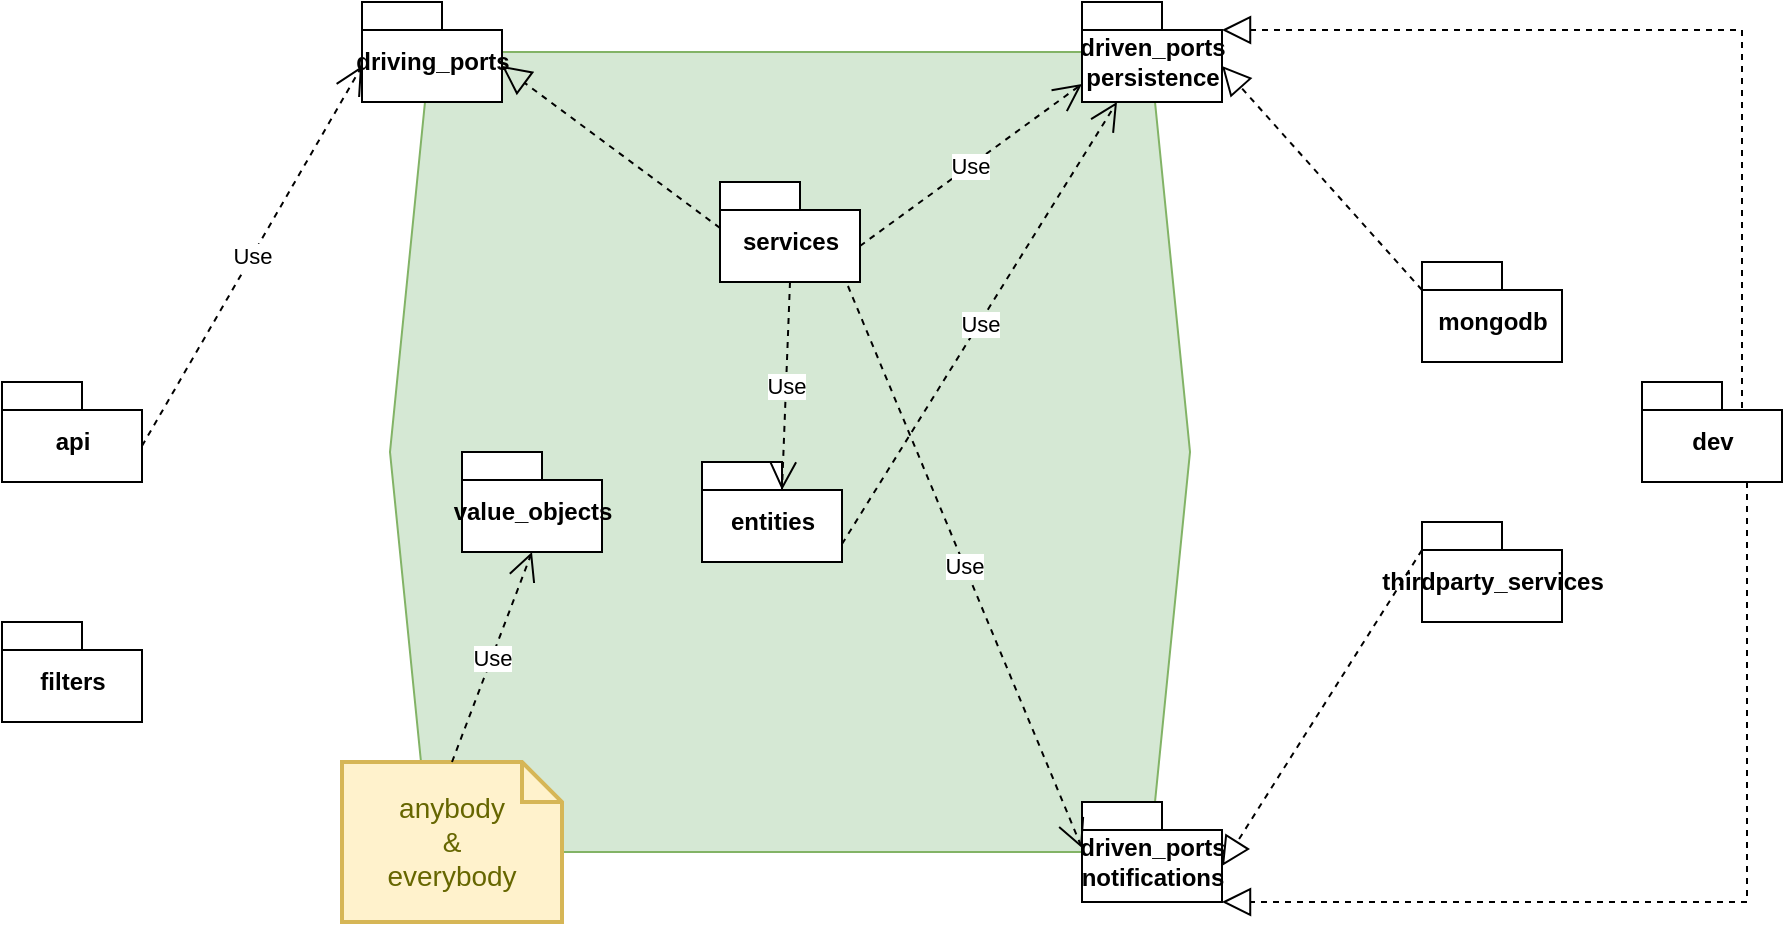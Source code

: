 <mxfile version="28.2.3">
  <diagram name="Page-1" id="b5b7bab2-c9e2-2cf4-8b2a-24fd1a2a6d21">
    <mxGraphModel dx="1426" dy="779" grid="1" gridSize="10" guides="1" tooltips="1" connect="1" arrows="1" fold="1" page="1" pageScale="1" pageWidth="1169" pageHeight="827" background="#ffffff" math="0" shadow="0">
      <root>
        <mxCell id="0" />
        <mxCell id="1" parent="0" />
        <mxCell id="-i9JPy4DOjuYUQgbj8oB-29" value="" style="shape=hexagon;perimeter=hexagonPerimeter2;whiteSpace=wrap;html=1;fixedSize=1;fillColor=#d5e8d4;strokeColor=#82b366;" parent="1" vertex="1">
          <mxGeometry x="284" y="245" width="400" height="400" as="geometry" />
        </mxCell>
        <mxCell id="-i9JPy4DOjuYUQgbj8oB-1" value="api" style="shape=folder;fontStyle=1;spacingTop=10;tabWidth=40;tabHeight=14;tabPosition=left;html=1;" parent="1" vertex="1">
          <mxGeometry x="90" y="410" width="70" height="50" as="geometry" />
        </mxCell>
        <mxCell id="-i9JPy4DOjuYUQgbj8oB-2" value="driving_ports" style="shape=folder;fontStyle=1;spacingTop=10;tabWidth=40;tabHeight=14;tabPosition=left;html=1;" parent="1" vertex="1">
          <mxGeometry x="270" y="220" width="70" height="50" as="geometry" />
        </mxCell>
        <mxCell id="-i9JPy4DOjuYUQgbj8oB-3" value="Use" style="endArrow=open;endSize=12;dashed=1;html=1;exitX=0;exitY=0;exitDx=70;exitDy=32;exitPerimeter=0;entryX=0;entryY=0;entryDx=0;entryDy=32;entryPerimeter=0;" parent="1" source="-i9JPy4DOjuYUQgbj8oB-1" target="-i9JPy4DOjuYUQgbj8oB-2" edge="1">
          <mxGeometry width="160" relative="1" as="geometry">
            <mxPoint x="510" y="380" as="sourcePoint" />
            <mxPoint x="670" y="380" as="targetPoint" />
          </mxGeometry>
        </mxCell>
        <mxCell id="-i9JPy4DOjuYUQgbj8oB-5" value="services" style="shape=folder;fontStyle=1;spacingTop=10;tabWidth=40;tabHeight=14;tabPosition=left;html=1;" parent="1" vertex="1">
          <mxGeometry x="449" y="310" width="70" height="50" as="geometry" />
        </mxCell>
        <mxCell id="-i9JPy4DOjuYUQgbj8oB-9" value="entities" style="shape=folder;fontStyle=1;spacingTop=10;tabWidth=40;tabHeight=14;tabPosition=left;html=1;" parent="1" vertex="1">
          <mxGeometry x="440" y="450" width="70" height="50" as="geometry" />
        </mxCell>
        <mxCell id="-i9JPy4DOjuYUQgbj8oB-13" value="Use" style="endArrow=open;endSize=12;dashed=1;html=1;exitX=0.5;exitY=1;exitDx=0;exitDy=0;exitPerimeter=0;entryX=0;entryY=0;entryDx=40;entryDy=14;entryPerimeter=0;" parent="1" source="-i9JPy4DOjuYUQgbj8oB-5" target="-i9JPy4DOjuYUQgbj8oB-9" edge="1">
          <mxGeometry width="160" relative="1" as="geometry">
            <mxPoint x="510" y="470" as="sourcePoint" />
            <mxPoint x="670" y="470" as="targetPoint" />
          </mxGeometry>
        </mxCell>
        <mxCell id="-i9JPy4DOjuYUQgbj8oB-18" value="" style="endArrow=block;dashed=1;endFill=0;endSize=12;html=1;entryX=0;entryY=0;entryDx=70;entryDy=32;entryPerimeter=0;exitX=0;exitY=0;exitDx=0;exitDy=23;exitPerimeter=0;" parent="1" source="-i9JPy4DOjuYUQgbj8oB-5" target="-i9JPy4DOjuYUQgbj8oB-2" edge="1">
          <mxGeometry width="160" relative="1" as="geometry">
            <mxPoint x="380" y="390" as="sourcePoint" />
            <mxPoint x="540" y="390" as="targetPoint" />
          </mxGeometry>
        </mxCell>
        <mxCell id="-i9JPy4DOjuYUQgbj8oB-19" value="&lt;div&gt;driven_ports&lt;/div&gt;&lt;div&gt;persistence&lt;/div&gt;" style="shape=folder;fontStyle=1;spacingTop=10;tabWidth=40;tabHeight=14;tabPosition=left;html=1;" parent="1" vertex="1">
          <mxGeometry x="630" y="220" width="70" height="50" as="geometry" />
        </mxCell>
        <mxCell id="-i9JPy4DOjuYUQgbj8oB-20" value="Use" style="endArrow=open;endSize=12;dashed=1;html=1;entryX=0;entryY=0;entryDx=0;entryDy=41;entryPerimeter=0;exitX=0;exitY=0;exitDx=70;exitDy=32;exitPerimeter=0;" parent="1" source="-i9JPy4DOjuYUQgbj8oB-5" target="-i9JPy4DOjuYUQgbj8oB-19" edge="1">
          <mxGeometry width="160" relative="1" as="geometry">
            <mxPoint x="380" y="390" as="sourcePoint" />
            <mxPoint x="540" y="390" as="targetPoint" />
          </mxGeometry>
        </mxCell>
        <mxCell id="-i9JPy4DOjuYUQgbj8oB-21" value="mongodb" style="shape=folder;fontStyle=1;spacingTop=10;tabWidth=40;tabHeight=14;tabPosition=left;html=1;" parent="1" vertex="1">
          <mxGeometry x="800" y="350" width="70" height="50" as="geometry" />
        </mxCell>
        <mxCell id="-i9JPy4DOjuYUQgbj8oB-22" value="" style="endArrow=block;dashed=1;endFill=0;endSize=12;html=1;entryX=0;entryY=0;entryDx=70;entryDy=32;entryPerimeter=0;exitX=0;exitY=0;exitDx=0;exitDy=14;exitPerimeter=0;" parent="1" source="-i9JPy4DOjuYUQgbj8oB-21" target="-i9JPy4DOjuYUQgbj8oB-19" edge="1">
          <mxGeometry width="160" relative="1" as="geometry">
            <mxPoint x="380" y="390" as="sourcePoint" />
            <mxPoint x="540" y="390" as="targetPoint" />
          </mxGeometry>
        </mxCell>
        <mxCell id="-i9JPy4DOjuYUQgbj8oB-23" value="&lt;div&gt;thirdparty_services&lt;/div&gt;" style="shape=folder;fontStyle=1;spacingTop=10;tabWidth=40;tabHeight=14;tabPosition=left;html=1;" parent="1" vertex="1">
          <mxGeometry x="800" y="480" width="70" height="50" as="geometry" />
        </mxCell>
        <mxCell id="-i9JPy4DOjuYUQgbj8oB-25" value="&lt;div&gt;driven_ports&lt;/div&gt;&lt;div&gt;notifications&lt;/div&gt;" style="shape=folder;fontStyle=1;spacingTop=10;tabWidth=40;tabHeight=14;tabPosition=left;html=1;" parent="1" vertex="1">
          <mxGeometry x="630" y="620" width="70" height="50" as="geometry" />
        </mxCell>
        <mxCell id="-i9JPy4DOjuYUQgbj8oB-26" value="Use" style="endArrow=open;endSize=12;dashed=1;html=1;exitX=0.914;exitY=1.04;exitDx=0;exitDy=0;exitPerimeter=0;entryX=0;entryY=0;entryDx=0;entryDy=23;entryPerimeter=0;" parent="1" source="-i9JPy4DOjuYUQgbj8oB-5" target="-i9JPy4DOjuYUQgbj8oB-25" edge="1">
          <mxGeometry width="160" relative="1" as="geometry">
            <mxPoint x="380" y="490" as="sourcePoint" />
            <mxPoint x="540" y="490" as="targetPoint" />
          </mxGeometry>
        </mxCell>
        <mxCell id="-i9JPy4DOjuYUQgbj8oB-27" value="" style="endArrow=block;dashed=1;endFill=0;endSize=12;html=1;entryX=0;entryY=0;entryDx=70;entryDy=32;entryPerimeter=0;exitX=0;exitY=0;exitDx=0;exitDy=14;exitPerimeter=0;" parent="1" source="-i9JPy4DOjuYUQgbj8oB-23" target="-i9JPy4DOjuYUQgbj8oB-25" edge="1">
          <mxGeometry width="160" relative="1" as="geometry">
            <mxPoint x="380" y="490" as="sourcePoint" />
            <mxPoint x="540" y="490" as="targetPoint" />
          </mxGeometry>
        </mxCell>
        <mxCell id="03fi_5gfA2-HcZljwWnn-3" value="&lt;div&gt;value_objects&lt;/div&gt;" style="shape=folder;fontStyle=1;spacingTop=10;tabWidth=40;tabHeight=14;tabPosition=left;html=1;" parent="1" vertex="1">
          <mxGeometry x="320" y="445" width="70" height="50" as="geometry" />
        </mxCell>
        <mxCell id="03fi_5gfA2-HcZljwWnn-6" value="&lt;div&gt;anybody&lt;/div&gt;&lt;div&gt;&amp;amp;&lt;/div&gt;&lt;div&gt;everybody&lt;br&gt;&lt;/div&gt;" style="shape=note;strokeWidth=2;fontSize=14;size=20;whiteSpace=wrap;html=1;fillColor=#fff2cc;strokeColor=#d6b656;fontColor=#666600;" parent="1" vertex="1">
          <mxGeometry x="260" y="600" width="110.0" height="80" as="geometry" />
        </mxCell>
        <mxCell id="03fi_5gfA2-HcZljwWnn-10" value="Use" style="endArrow=open;endSize=12;dashed=1;html=1;entryX=0.5;entryY=1;entryDx=0;entryDy=0;entryPerimeter=0;exitX=0.5;exitY=0;exitDx=0;exitDy=0;exitPerimeter=0;" parent="1" source="03fi_5gfA2-HcZljwWnn-6" target="03fi_5gfA2-HcZljwWnn-3" edge="1">
          <mxGeometry width="160" relative="1" as="geometry">
            <mxPoint x="50" y="630" as="sourcePoint" />
            <mxPoint x="210" y="630" as="targetPoint" />
          </mxGeometry>
        </mxCell>
        <mxCell id="03fi_5gfA2-HcZljwWnn-11" value="&lt;div&gt;filters&lt;/div&gt;" style="shape=folder;fontStyle=1;spacingTop=10;tabWidth=40;tabHeight=14;tabPosition=left;html=1;" parent="1" vertex="1">
          <mxGeometry x="90" y="530" width="70" height="50" as="geometry" />
        </mxCell>
        <mxCell id="03fi_5gfA2-HcZljwWnn-12" value="dev" style="shape=folder;fontStyle=1;spacingTop=10;tabWidth=40;tabHeight=14;tabPosition=left;html=1;" parent="1" vertex="1">
          <mxGeometry x="910" y="410" width="70" height="50" as="geometry" />
        </mxCell>
        <mxCell id="LCgTUXfQYYcwCl3VW3OO-1" value="" style="endArrow=block;dashed=1;endFill=0;endSize=12;html=1;rounded=0;edgeStyle=orthogonalEdgeStyle;entryX=0;entryY=0;entryDx=70;entryDy=14;entryPerimeter=0;exitX=0;exitY=0;exitDx=55;exitDy=14;exitPerimeter=0;" parent="1" source="03fi_5gfA2-HcZljwWnn-12" target="-i9JPy4DOjuYUQgbj8oB-19" edge="1">
          <mxGeometry width="160" relative="1" as="geometry">
            <mxPoint x="500" y="400" as="sourcePoint" />
            <mxPoint x="660" y="400" as="targetPoint" />
            <Array as="points">
              <mxPoint x="960" y="424" />
              <mxPoint x="960" y="234" />
            </Array>
          </mxGeometry>
        </mxCell>
        <mxCell id="LCgTUXfQYYcwCl3VW3OO-2" value="" style="endArrow=block;dashed=1;endFill=0;endSize=12;html=1;rounded=0;edgeStyle=orthogonalEdgeStyle;entryX=0;entryY=0;entryDx=70;entryDy=50;entryPerimeter=0;exitX=0.75;exitY=1;exitDx=0;exitDy=0;exitPerimeter=0;" parent="1" source="03fi_5gfA2-HcZljwWnn-12" target="-i9JPy4DOjuYUQgbj8oB-25" edge="1">
          <mxGeometry width="160" relative="1" as="geometry">
            <mxPoint x="500" y="400" as="sourcePoint" />
            <mxPoint x="660" y="400" as="targetPoint" />
            <Array as="points">
              <mxPoint x="963" y="670" />
            </Array>
          </mxGeometry>
        </mxCell>
        <mxCell id="BjVpHNlU34Ch_e0tB_mM-7" value="Use" style="endArrow=open;endSize=12;dashed=1;html=1;exitX=0;exitY=0;exitDx=70;exitDy=41;exitPerimeter=0;entryX=0.25;entryY=1;entryDx=0;entryDy=0;entryPerimeter=0;" parent="1" source="-i9JPy4DOjuYUQgbj8oB-9" target="-i9JPy4DOjuYUQgbj8oB-19" edge="1">
          <mxGeometry width="160" relative="1" as="geometry">
            <mxPoint x="450" y="420" as="sourcePoint" />
            <mxPoint x="610" y="420" as="targetPoint" />
          </mxGeometry>
        </mxCell>
      </root>
    </mxGraphModel>
  </diagram>
</mxfile>
